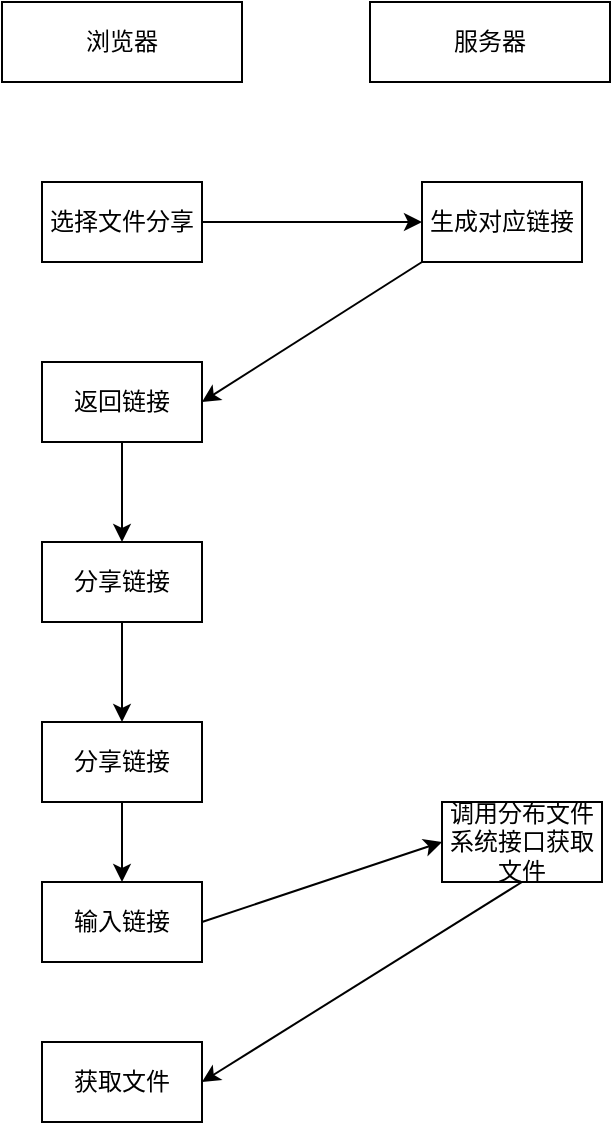<mxfile version="14.5.10" type="github">
  <diagram id="rK53hg72RG6XIJYjaIeJ" name="Page-1">
    <mxGraphModel dx="1221" dy="644" grid="1" gridSize="10" guides="1" tooltips="1" connect="1" arrows="1" fold="1" page="1" pageScale="1" pageWidth="827" pageHeight="1169" math="0" shadow="0">
      <root>
        <mxCell id="0" />
        <mxCell id="1" parent="0" />
        <mxCell id="AnkKsItPkkGMaeget5MS-1" value="浏览器" style="rounded=0;whiteSpace=wrap;html=1;" vertex="1" parent="1">
          <mxGeometry x="230" y="320" width="120" height="40" as="geometry" />
        </mxCell>
        <mxCell id="AnkKsItPkkGMaeget5MS-2" value="服务器" style="rounded=0;whiteSpace=wrap;html=1;" vertex="1" parent="1">
          <mxGeometry x="414" y="320" width="120" height="40" as="geometry" />
        </mxCell>
        <mxCell id="AnkKsItPkkGMaeget5MS-3" value="选择文件分享" style="rounded=0;whiteSpace=wrap;html=1;" vertex="1" parent="1">
          <mxGeometry x="250" y="410" width="80" height="40" as="geometry" />
        </mxCell>
        <mxCell id="AnkKsItPkkGMaeget5MS-4" value="" style="endArrow=classic;html=1;exitX=1;exitY=0.5;exitDx=0;exitDy=0;" edge="1" parent="1" source="AnkKsItPkkGMaeget5MS-3">
          <mxGeometry width="50" height="50" relative="1" as="geometry">
            <mxPoint x="390" y="500" as="sourcePoint" />
            <mxPoint x="440" y="430" as="targetPoint" />
          </mxGeometry>
        </mxCell>
        <mxCell id="AnkKsItPkkGMaeget5MS-5" value="生成对应链接" style="rounded=0;whiteSpace=wrap;html=1;" vertex="1" parent="1">
          <mxGeometry x="440" y="410" width="80" height="40" as="geometry" />
        </mxCell>
        <mxCell id="AnkKsItPkkGMaeget5MS-6" value="" style="endArrow=classic;html=1;exitX=0;exitY=1;exitDx=0;exitDy=0;" edge="1" parent="1" source="AnkKsItPkkGMaeget5MS-5">
          <mxGeometry width="50" height="50" relative="1" as="geometry">
            <mxPoint x="390" y="490" as="sourcePoint" />
            <mxPoint x="330" y="520" as="targetPoint" />
          </mxGeometry>
        </mxCell>
        <mxCell id="AnkKsItPkkGMaeget5MS-7" value="返回链接" style="rounded=0;whiteSpace=wrap;html=1;" vertex="1" parent="1">
          <mxGeometry x="250" y="500" width="80" height="40" as="geometry" />
        </mxCell>
        <mxCell id="AnkKsItPkkGMaeget5MS-8" value="" style="endArrow=classic;html=1;exitX=0.5;exitY=1;exitDx=0;exitDy=0;" edge="1" parent="1" source="AnkKsItPkkGMaeget5MS-7">
          <mxGeometry width="50" height="50" relative="1" as="geometry">
            <mxPoint x="390" y="540" as="sourcePoint" />
            <mxPoint x="290" y="590" as="targetPoint" />
          </mxGeometry>
        </mxCell>
        <mxCell id="AnkKsItPkkGMaeget5MS-9" value="分享链接" style="rounded=0;whiteSpace=wrap;html=1;" vertex="1" parent="1">
          <mxGeometry x="250" y="590" width="80" height="40" as="geometry" />
        </mxCell>
        <mxCell id="AnkKsItPkkGMaeget5MS-10" value="分享链接" style="rounded=0;whiteSpace=wrap;html=1;" vertex="1" parent="1">
          <mxGeometry x="250" y="680" width="80" height="40" as="geometry" />
        </mxCell>
        <mxCell id="AnkKsItPkkGMaeget5MS-11" value="" style="endArrow=classic;html=1;exitX=0.5;exitY=1;exitDx=0;exitDy=0;entryX=0.5;entryY=0;entryDx=0;entryDy=0;" edge="1" parent="1" source="AnkKsItPkkGMaeget5MS-9" target="AnkKsItPkkGMaeget5MS-10">
          <mxGeometry width="50" height="50" relative="1" as="geometry">
            <mxPoint x="390" y="740" as="sourcePoint" />
            <mxPoint x="440" y="690" as="targetPoint" />
          </mxGeometry>
        </mxCell>
        <mxCell id="AnkKsItPkkGMaeget5MS-13" value="输入链接" style="rounded=0;whiteSpace=wrap;html=1;" vertex="1" parent="1">
          <mxGeometry x="250" y="760" width="80" height="40" as="geometry" />
        </mxCell>
        <mxCell id="AnkKsItPkkGMaeget5MS-14" value="" style="endArrow=classic;html=1;exitX=0.5;exitY=1;exitDx=0;exitDy=0;entryX=0.5;entryY=0;entryDx=0;entryDy=0;" edge="1" parent="1" source="AnkKsItPkkGMaeget5MS-10" target="AnkKsItPkkGMaeget5MS-13">
          <mxGeometry width="50" height="50" relative="1" as="geometry">
            <mxPoint x="390" y="740" as="sourcePoint" />
            <mxPoint x="440" y="690" as="targetPoint" />
          </mxGeometry>
        </mxCell>
        <mxCell id="AnkKsItPkkGMaeget5MS-15" value="" style="endArrow=classic;html=1;exitX=1;exitY=0.5;exitDx=0;exitDy=0;" edge="1" parent="1" source="AnkKsItPkkGMaeget5MS-13">
          <mxGeometry width="50" height="50" relative="1" as="geometry">
            <mxPoint x="390" y="740" as="sourcePoint" />
            <mxPoint x="450" y="740" as="targetPoint" />
          </mxGeometry>
        </mxCell>
        <mxCell id="AnkKsItPkkGMaeget5MS-16" value="调用分布文件系统接口获取文件" style="rounded=0;whiteSpace=wrap;html=1;" vertex="1" parent="1">
          <mxGeometry x="450" y="720" width="80" height="40" as="geometry" />
        </mxCell>
        <mxCell id="AnkKsItPkkGMaeget5MS-17" value="" style="endArrow=classic;html=1;entryX=1;entryY=0.5;entryDx=0;entryDy=0;exitX=0.5;exitY=1;exitDx=0;exitDy=0;" edge="1" parent="1" source="AnkKsItPkkGMaeget5MS-16" target="AnkKsItPkkGMaeget5MS-18">
          <mxGeometry width="50" height="50" relative="1" as="geometry">
            <mxPoint x="420" y="850" as="sourcePoint" />
            <mxPoint x="470" y="800" as="targetPoint" />
          </mxGeometry>
        </mxCell>
        <mxCell id="AnkKsItPkkGMaeget5MS-18" value="获取文件" style="rounded=0;whiteSpace=wrap;html=1;" vertex="1" parent="1">
          <mxGeometry x="250" y="840" width="80" height="40" as="geometry" />
        </mxCell>
      </root>
    </mxGraphModel>
  </diagram>
</mxfile>
